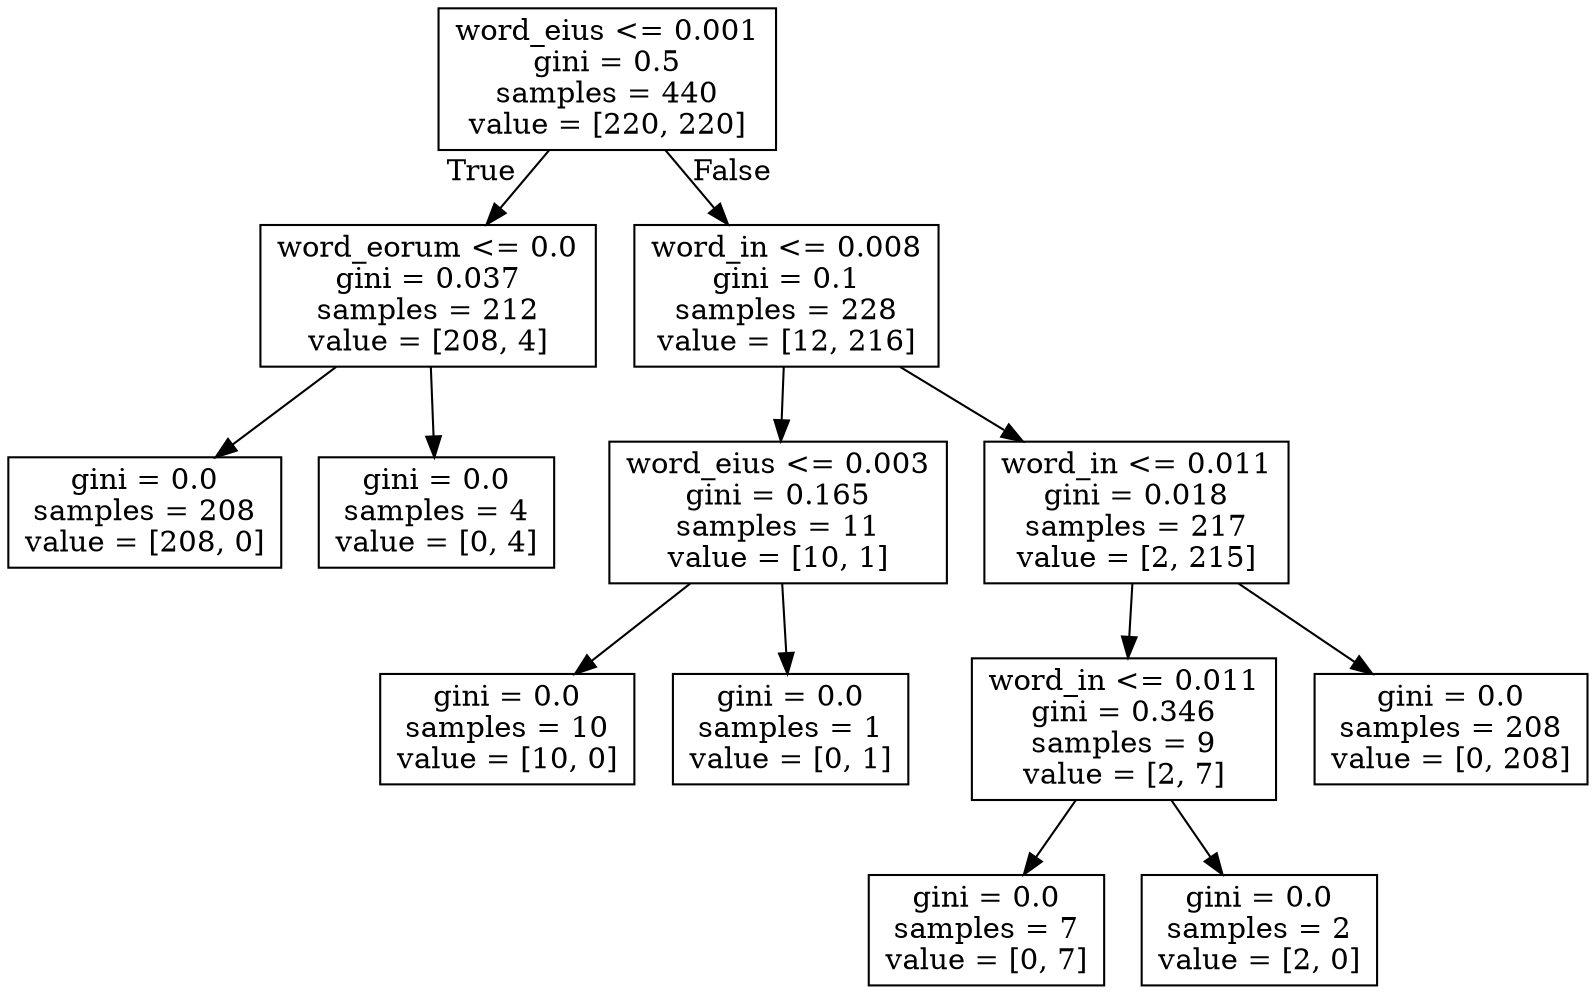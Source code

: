digraph Tree {
node [shape=box] ;
0 [label="word_eius <= 0.001\ngini = 0.5\nsamples = 440\nvalue = [220, 220]"] ;
1 [label="word_eorum <= 0.0\ngini = 0.037\nsamples = 212\nvalue = [208, 4]"] ;
0 -> 1 [labeldistance=2.5, labelangle=45, headlabel="True"] ;
2 [label="gini = 0.0\nsamples = 208\nvalue = [208, 0]"] ;
1 -> 2 ;
3 [label="gini = 0.0\nsamples = 4\nvalue = [0, 4]"] ;
1 -> 3 ;
4 [label="word_in <= 0.008\ngini = 0.1\nsamples = 228\nvalue = [12, 216]"] ;
0 -> 4 [labeldistance=2.5, labelangle=-45, headlabel="False"] ;
5 [label="word_eius <= 0.003\ngini = 0.165\nsamples = 11\nvalue = [10, 1]"] ;
4 -> 5 ;
6 [label="gini = 0.0\nsamples = 10\nvalue = [10, 0]"] ;
5 -> 6 ;
7 [label="gini = 0.0\nsamples = 1\nvalue = [0, 1]"] ;
5 -> 7 ;
8 [label="word_in <= 0.011\ngini = 0.018\nsamples = 217\nvalue = [2, 215]"] ;
4 -> 8 ;
9 [label="word_in <= 0.011\ngini = 0.346\nsamples = 9\nvalue = [2, 7]"] ;
8 -> 9 ;
10 [label="gini = 0.0\nsamples = 7\nvalue = [0, 7]"] ;
9 -> 10 ;
11 [label="gini = 0.0\nsamples = 2\nvalue = [2, 0]"] ;
9 -> 11 ;
12 [label="gini = 0.0\nsamples = 208\nvalue = [0, 208]"] ;
8 -> 12 ;
}